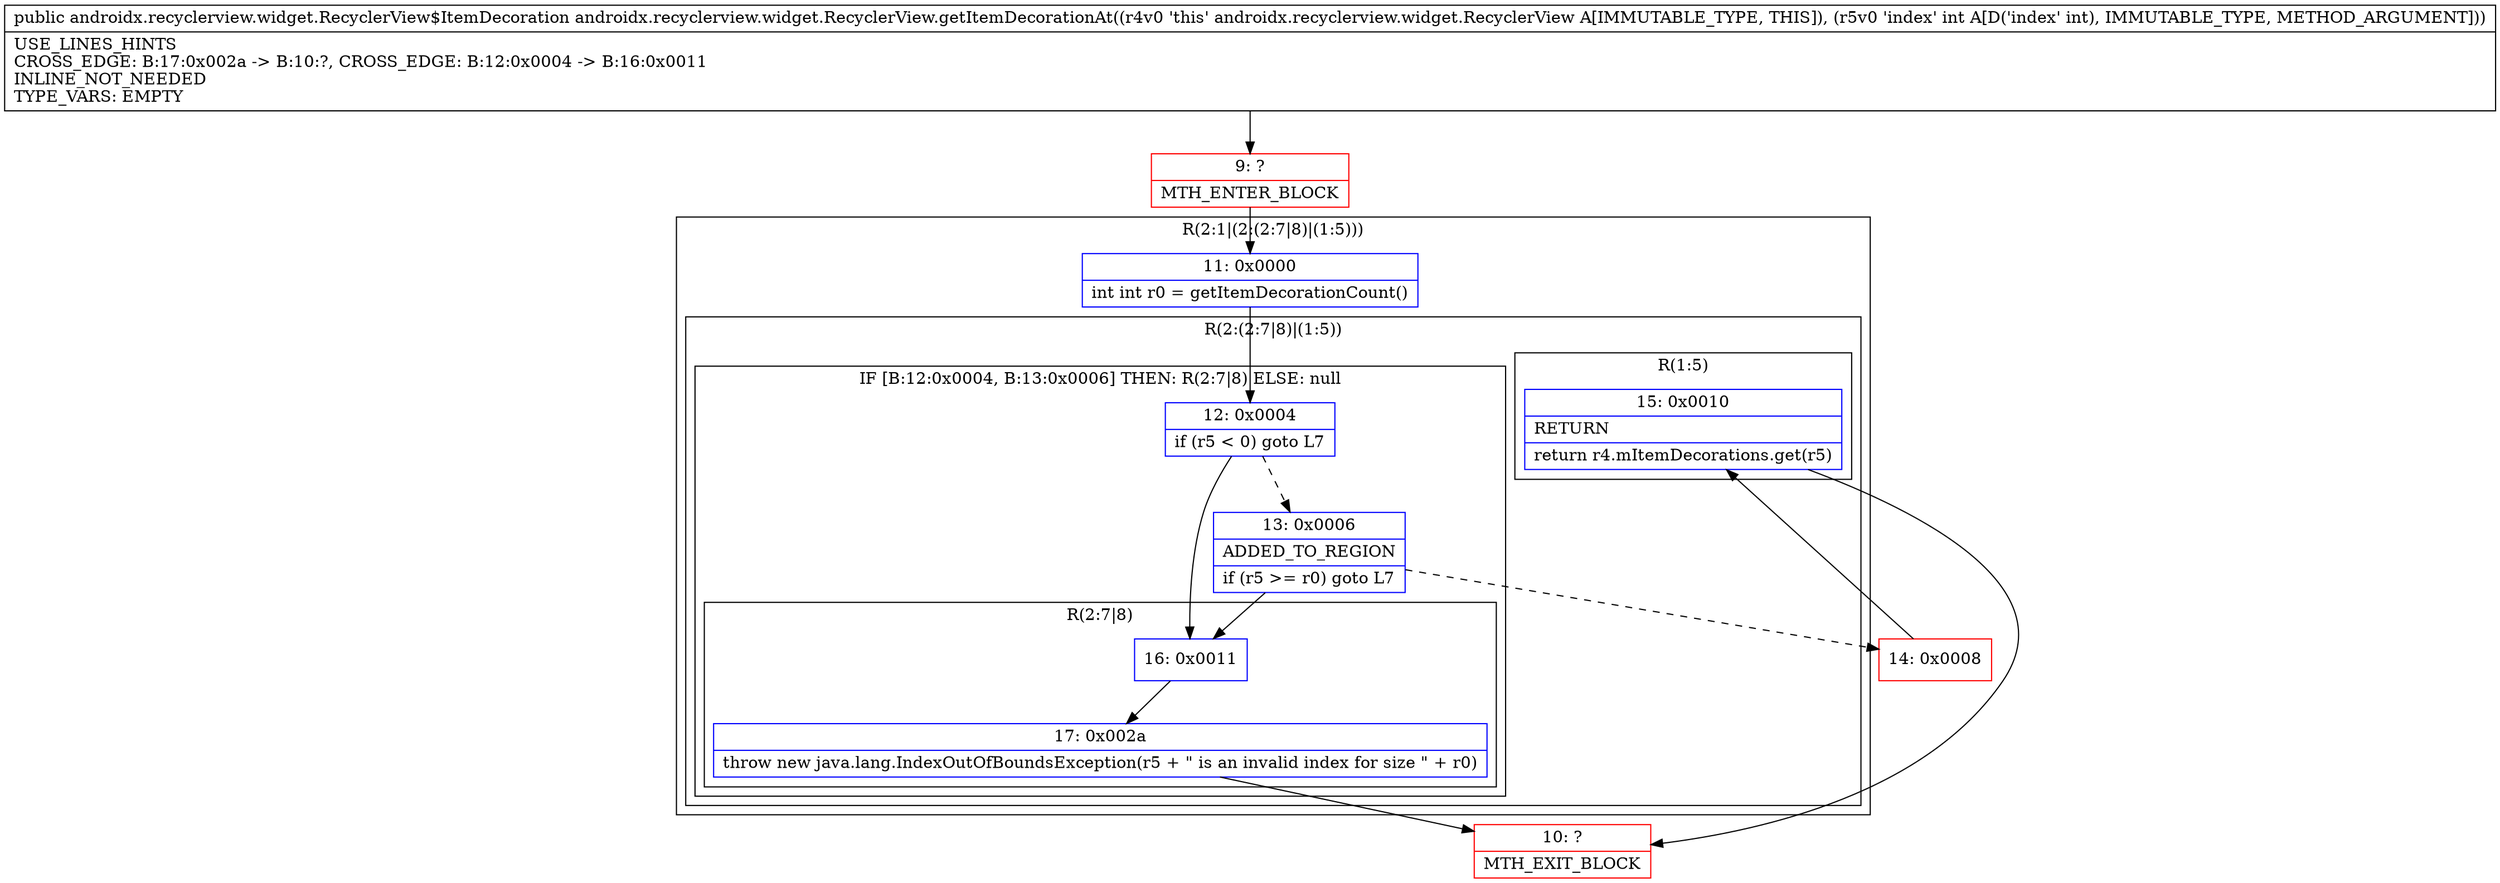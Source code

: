 digraph "CFG forandroidx.recyclerview.widget.RecyclerView.getItemDecorationAt(I)Landroidx\/recyclerview\/widget\/RecyclerView$ItemDecoration;" {
subgraph cluster_Region_1208485268 {
label = "R(2:1|(2:(2:7|8)|(1:5)))";
node [shape=record,color=blue];
Node_11 [shape=record,label="{11\:\ 0x0000|int int r0 = getItemDecorationCount()\l}"];
subgraph cluster_Region_1704835441 {
label = "R(2:(2:7|8)|(1:5))";
node [shape=record,color=blue];
subgraph cluster_IfRegion_961324826 {
label = "IF [B:12:0x0004, B:13:0x0006] THEN: R(2:7|8) ELSE: null";
node [shape=record,color=blue];
Node_12 [shape=record,label="{12\:\ 0x0004|if (r5 \< 0) goto L7\l}"];
Node_13 [shape=record,label="{13\:\ 0x0006|ADDED_TO_REGION\l|if (r5 \>= r0) goto L7\l}"];
subgraph cluster_Region_1887157449 {
label = "R(2:7|8)";
node [shape=record,color=blue];
Node_16 [shape=record,label="{16\:\ 0x0011}"];
Node_17 [shape=record,label="{17\:\ 0x002a|throw new java.lang.IndexOutOfBoundsException(r5 + \" is an invalid index for size \" + r0)\l}"];
}
}
subgraph cluster_Region_1695633269 {
label = "R(1:5)";
node [shape=record,color=blue];
Node_15 [shape=record,label="{15\:\ 0x0010|RETURN\l|return r4.mItemDecorations.get(r5)\l}"];
}
}
}
Node_9 [shape=record,color=red,label="{9\:\ ?|MTH_ENTER_BLOCK\l}"];
Node_14 [shape=record,color=red,label="{14\:\ 0x0008}"];
Node_10 [shape=record,color=red,label="{10\:\ ?|MTH_EXIT_BLOCK\l}"];
MethodNode[shape=record,label="{public androidx.recyclerview.widget.RecyclerView$ItemDecoration androidx.recyclerview.widget.RecyclerView.getItemDecorationAt((r4v0 'this' androidx.recyclerview.widget.RecyclerView A[IMMUTABLE_TYPE, THIS]), (r5v0 'index' int A[D('index' int), IMMUTABLE_TYPE, METHOD_ARGUMENT]))  | USE_LINES_HINTS\lCROSS_EDGE: B:17:0x002a \-\> B:10:?, CROSS_EDGE: B:12:0x0004 \-\> B:16:0x0011\lINLINE_NOT_NEEDED\lTYPE_VARS: EMPTY\l}"];
MethodNode -> Node_9;Node_11 -> Node_12;
Node_12 -> Node_13[style=dashed];
Node_12 -> Node_16;
Node_13 -> Node_14[style=dashed];
Node_13 -> Node_16;
Node_16 -> Node_17;
Node_17 -> Node_10;
Node_15 -> Node_10;
Node_9 -> Node_11;
Node_14 -> Node_15;
}

